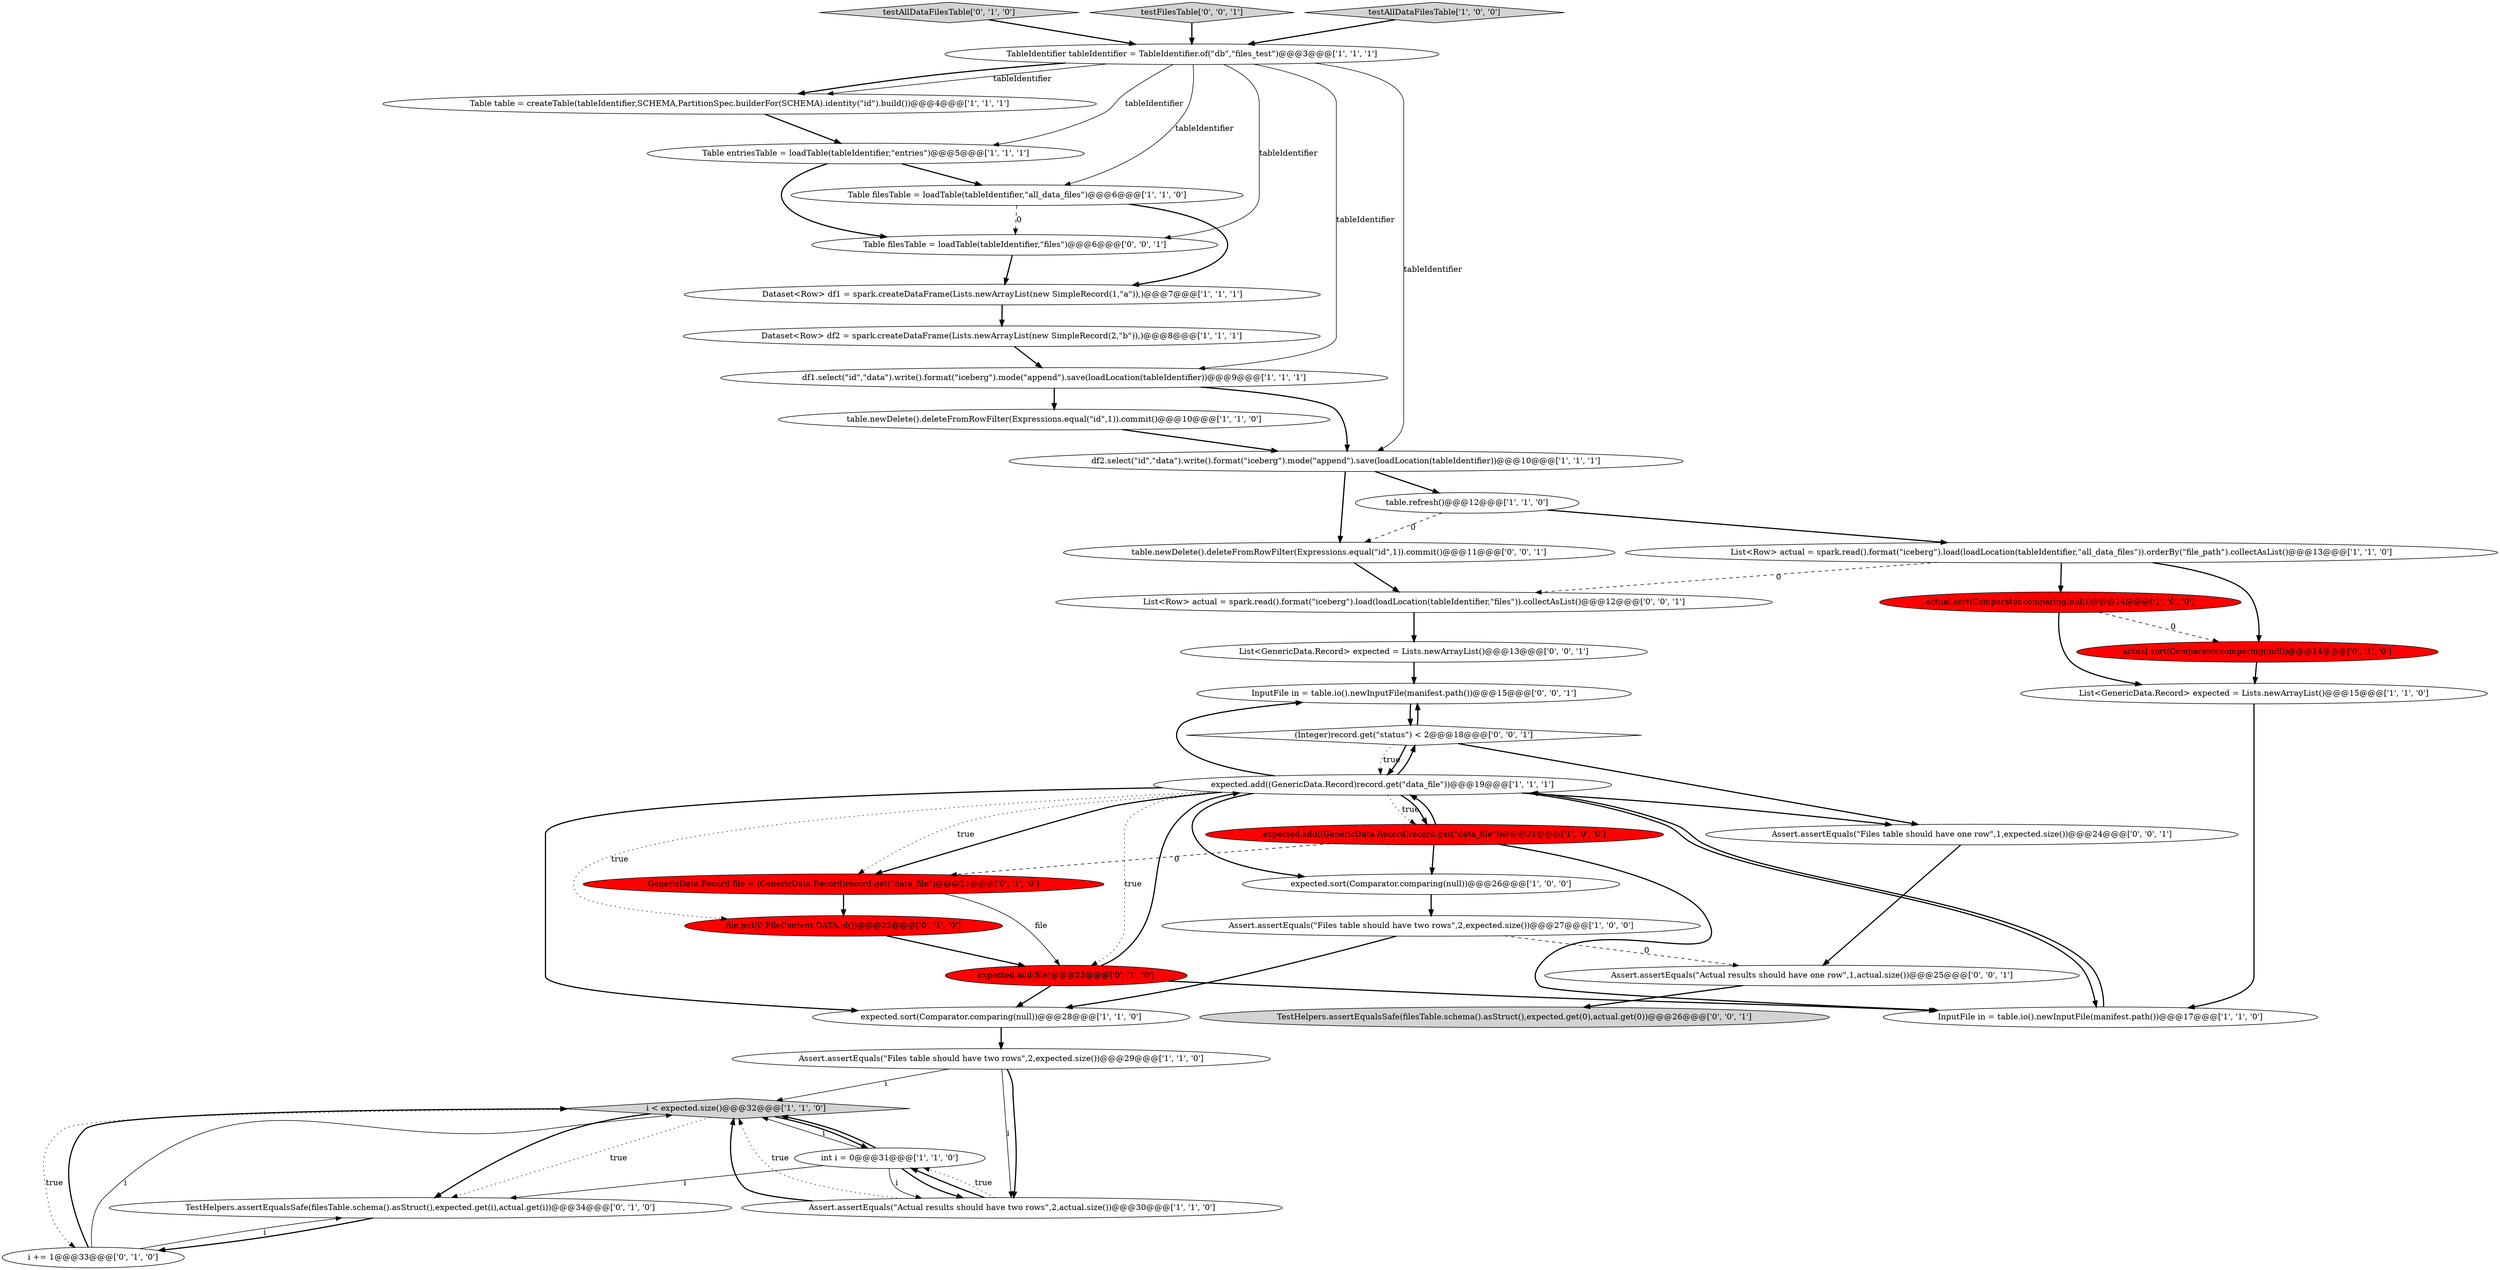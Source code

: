 digraph {
17 [style = filled, label = "Table entriesTable = loadTable(tableIdentifier,\"entries\")@@@5@@@['1', '1', '1']", fillcolor = white, shape = ellipse image = "AAA0AAABBB1BBB"];
2 [style = filled, label = "Assert.assertEquals(\"Files table should have two rows\",2,expected.size())@@@29@@@['1', '1', '0']", fillcolor = white, shape = ellipse image = "AAA0AAABBB1BBB"];
27 [style = filled, label = "file.put(0,FileContent.DATA.id())@@@22@@@['0', '1', '0']", fillcolor = red, shape = ellipse image = "AAA1AAABBB2BBB"];
29 [style = filled, label = "testAllDataFilesTable['0', '1', '0']", fillcolor = lightgray, shape = diamond image = "AAA0AAABBB2BBB"];
15 [style = filled, label = "expected.add((GenericData.Record)record.get(\"data_file\"))@@@21@@@['1', '0', '0']", fillcolor = red, shape = ellipse image = "AAA1AAABBB1BBB"];
22 [style = filled, label = "int i = 0@@@31@@@['1', '1', '0']", fillcolor = white, shape = ellipse image = "AAA0AAABBB1BBB"];
33 [style = filled, label = "testFilesTable['0', '0', '1']", fillcolor = lightgray, shape = diamond image = "AAA0AAABBB3BBB"];
39 [style = filled, label = "TestHelpers.assertEqualsSafe(filesTable.schema().asStruct(),expected.get(0),actual.get(0))@@@26@@@['0', '0', '1']", fillcolor = lightgray, shape = ellipse image = "AAA0AAABBB3BBB"];
18 [style = filled, label = "List<Row> actual = spark.read().format(\"iceberg\").load(loadLocation(tableIdentifier,\"all_data_files\")).orderBy(\"file_path\").collectAsList()@@@13@@@['1', '1', '0']", fillcolor = white, shape = ellipse image = "AAA0AAABBB1BBB"];
1 [style = filled, label = "testAllDataFilesTable['1', '0', '0']", fillcolor = lightgray, shape = diamond image = "AAA0AAABBB1BBB"];
32 [style = filled, label = "table.newDelete().deleteFromRowFilter(Expressions.equal(\"id\",1)).commit()@@@11@@@['0', '0', '1']", fillcolor = white, shape = ellipse image = "AAA0AAABBB3BBB"];
20 [style = filled, label = "Dataset<Row> df1 = spark.createDataFrame(Lists.newArrayList(new SimpleRecord(1,\"a\")),)@@@7@@@['1', '1', '1']", fillcolor = white, shape = ellipse image = "AAA0AAABBB1BBB"];
24 [style = filled, label = "i += 1@@@33@@@['0', '1', '0']", fillcolor = white, shape = ellipse image = "AAA0AAABBB2BBB"];
34 [style = filled, label = "(Integer)record.get(\"status\") < 2@@@18@@@['0', '0', '1']", fillcolor = white, shape = diamond image = "AAA0AAABBB3BBB"];
4 [style = filled, label = "expected.sort(Comparator.comparing(null))@@@26@@@['1', '0', '0']", fillcolor = white, shape = ellipse image = "AAA0AAABBB1BBB"];
26 [style = filled, label = "actual.sort(Comparator.comparing(null))@@@14@@@['0', '1', '0']", fillcolor = red, shape = ellipse image = "AAA1AAABBB2BBB"];
21 [style = filled, label = "df1.select(\"id\",\"data\").write().format(\"iceberg\").mode(\"append\").save(loadLocation(tableIdentifier))@@@9@@@['1', '1', '1']", fillcolor = white, shape = ellipse image = "AAA0AAABBB1BBB"];
5 [style = filled, label = "i < expected.size()@@@32@@@['1', '1', '0']", fillcolor = lightgray, shape = diamond image = "AAA0AAABBB1BBB"];
10 [style = filled, label = "Table table = createTable(tableIdentifier,SCHEMA,PartitionSpec.builderFor(SCHEMA).identity(\"id\").build())@@@4@@@['1', '1', '1']", fillcolor = white, shape = ellipse image = "AAA0AAABBB1BBB"];
14 [style = filled, label = "Table filesTable = loadTable(tableIdentifier,\"all_data_files\")@@@6@@@['1', '1', '0']", fillcolor = white, shape = ellipse image = "AAA0AAABBB1BBB"];
19 [style = filled, label = "TableIdentifier tableIdentifier = TableIdentifier.of(\"db\",\"files_test\")@@@3@@@['1', '1', '1']", fillcolor = white, shape = ellipse image = "AAA0AAABBB1BBB"];
0 [style = filled, label = "Assert.assertEquals(\"Files table should have two rows\",2,expected.size())@@@27@@@['1', '0', '0']", fillcolor = white, shape = ellipse image = "AAA0AAABBB1BBB"];
23 [style = filled, label = "df2.select(\"id\",\"data\").write().format(\"iceberg\").mode(\"append\").save(loadLocation(tableIdentifier))@@@10@@@['1', '1', '1']", fillcolor = white, shape = ellipse image = "AAA0AAABBB1BBB"];
37 [style = filled, label = "List<GenericData.Record> expected = Lists.newArrayList()@@@13@@@['0', '0', '1']", fillcolor = white, shape = ellipse image = "AAA0AAABBB3BBB"];
3 [style = filled, label = "InputFile in = table.io().newInputFile(manifest.path())@@@17@@@['1', '1', '0']", fillcolor = white, shape = ellipse image = "AAA0AAABBB1BBB"];
35 [style = filled, label = "List<Row> actual = spark.read().format(\"iceberg\").load(loadLocation(tableIdentifier,\"files\")).collectAsList()@@@12@@@['0', '0', '1']", fillcolor = white, shape = ellipse image = "AAA0AAABBB3BBB"];
7 [style = filled, label = "expected.sort(Comparator.comparing(null))@@@28@@@['1', '1', '0']", fillcolor = white, shape = ellipse image = "AAA0AAABBB1BBB"];
36 [style = filled, label = "InputFile in = table.io().newInputFile(manifest.path())@@@15@@@['0', '0', '1']", fillcolor = white, shape = ellipse image = "AAA0AAABBB3BBB"];
31 [style = filled, label = "Assert.assertEquals(\"Files table should have one row\",1,expected.size())@@@24@@@['0', '0', '1']", fillcolor = white, shape = ellipse image = "AAA0AAABBB3BBB"];
16 [style = filled, label = "List<GenericData.Record> expected = Lists.newArrayList()@@@15@@@['1', '1', '0']", fillcolor = white, shape = ellipse image = "AAA0AAABBB1BBB"];
12 [style = filled, label = "actual.sort(Comparator.comparing(null))@@@14@@@['1', '0', '0']", fillcolor = red, shape = ellipse image = "AAA1AAABBB1BBB"];
38 [style = filled, label = "Assert.assertEquals(\"Actual results should have one row\",1,actual.size())@@@25@@@['0', '0', '1']", fillcolor = white, shape = ellipse image = "AAA0AAABBB3BBB"];
9 [style = filled, label = "Assert.assertEquals(\"Actual results should have two rows\",2,actual.size())@@@30@@@['1', '1', '0']", fillcolor = white, shape = ellipse image = "AAA0AAABBB1BBB"];
13 [style = filled, label = "expected.add((GenericData.Record)record.get(\"data_file\"))@@@19@@@['1', '1', '1']", fillcolor = white, shape = ellipse image = "AAA0AAABBB1BBB"];
11 [style = filled, label = "table.newDelete().deleteFromRowFilter(Expressions.equal(\"id\",1)).commit()@@@10@@@['1', '1', '0']", fillcolor = white, shape = ellipse image = "AAA0AAABBB1BBB"];
40 [style = filled, label = "Table filesTable = loadTable(tableIdentifier,\"files\")@@@6@@@['0', '0', '1']", fillcolor = white, shape = ellipse image = "AAA0AAABBB3BBB"];
28 [style = filled, label = "expected.add(file)@@@23@@@['0', '1', '0']", fillcolor = red, shape = ellipse image = "AAA1AAABBB2BBB"];
8 [style = filled, label = "table.refresh()@@@12@@@['1', '1', '0']", fillcolor = white, shape = ellipse image = "AAA0AAABBB1BBB"];
6 [style = filled, label = "Dataset<Row> df2 = spark.createDataFrame(Lists.newArrayList(new SimpleRecord(2,\"b\")),)@@@8@@@['1', '1', '1']", fillcolor = white, shape = ellipse image = "AAA0AAABBB1BBB"];
25 [style = filled, label = "GenericData.Record file = (GenericData.Record)record.get(\"data_file\")@@@21@@@['0', '1', '0']", fillcolor = red, shape = ellipse image = "AAA1AAABBB2BBB"];
30 [style = filled, label = "TestHelpers.assertEqualsSafe(filesTable.schema().asStruct(),expected.get(i),actual.get(i))@@@34@@@['0', '1', '0']", fillcolor = white, shape = ellipse image = "AAA0AAABBB2BBB"];
32->35 [style = bold, label=""];
2->9 [style = solid, label="i"];
13->28 [style = dotted, label="true"];
13->27 [style = dotted, label="true"];
27->28 [style = bold, label=""];
8->32 [style = dashed, label="0"];
10->17 [style = bold, label=""];
40->20 [style = bold, label=""];
19->23 [style = solid, label="tableIdentifier"];
22->5 [style = solid, label="i"];
38->39 [style = bold, label=""];
0->38 [style = dashed, label="0"];
22->30 [style = solid, label="i"];
22->9 [style = solid, label="i"];
12->26 [style = dashed, label="0"];
5->24 [style = dotted, label="true"];
15->25 [style = dashed, label="0"];
35->37 [style = bold, label=""];
17->14 [style = bold, label=""];
13->36 [style = bold, label=""];
9->5 [style = bold, label=""];
13->15 [style = dotted, label="true"];
19->14 [style = solid, label="tableIdentifier"];
28->3 [style = bold, label=""];
5->30 [style = bold, label=""];
13->31 [style = bold, label=""];
14->20 [style = bold, label=""];
16->3 [style = bold, label=""];
13->25 [style = bold, label=""];
13->34 [style = bold, label=""];
15->13 [style = bold, label=""];
34->13 [style = dotted, label="true"];
37->36 [style = bold, label=""];
13->25 [style = dotted, label="true"];
8->18 [style = bold, label=""];
22->9 [style = bold, label=""];
18->12 [style = bold, label=""];
34->31 [style = bold, label=""];
2->9 [style = bold, label=""];
23->8 [style = bold, label=""];
22->5 [style = bold, label=""];
24->5 [style = bold, label=""];
4->0 [style = bold, label=""];
0->7 [style = bold, label=""];
25->27 [style = bold, label=""];
26->16 [style = bold, label=""];
21->11 [style = bold, label=""];
7->2 [style = bold, label=""];
19->10 [style = solid, label="tableIdentifier"];
34->36 [style = bold, label=""];
5->30 [style = dotted, label="true"];
13->15 [style = bold, label=""];
1->19 [style = bold, label=""];
5->22 [style = bold, label=""];
2->5 [style = solid, label="i"];
14->40 [style = dashed, label="0"];
21->23 [style = bold, label=""];
9->22 [style = bold, label=""];
30->24 [style = bold, label=""];
25->28 [style = solid, label="file"];
6->21 [style = bold, label=""];
19->40 [style = solid, label="tableIdentifier"];
18->26 [style = bold, label=""];
23->32 [style = bold, label=""];
17->40 [style = bold, label=""];
19->10 [style = bold, label=""];
31->38 [style = bold, label=""];
15->3 [style = bold, label=""];
29->19 [style = bold, label=""];
33->19 [style = bold, label=""];
9->22 [style = dotted, label="true"];
36->34 [style = bold, label=""];
9->5 [style = dotted, label="true"];
34->13 [style = bold, label=""];
28->7 [style = bold, label=""];
24->5 [style = solid, label="i"];
28->13 [style = bold, label=""];
12->16 [style = bold, label=""];
20->6 [style = bold, label=""];
24->30 [style = solid, label="i"];
18->35 [style = dashed, label="0"];
19->21 [style = solid, label="tableIdentifier"];
13->3 [style = bold, label=""];
13->7 [style = bold, label=""];
15->4 [style = bold, label=""];
3->13 [style = bold, label=""];
19->17 [style = solid, label="tableIdentifier"];
11->23 [style = bold, label=""];
13->4 [style = bold, label=""];
}
